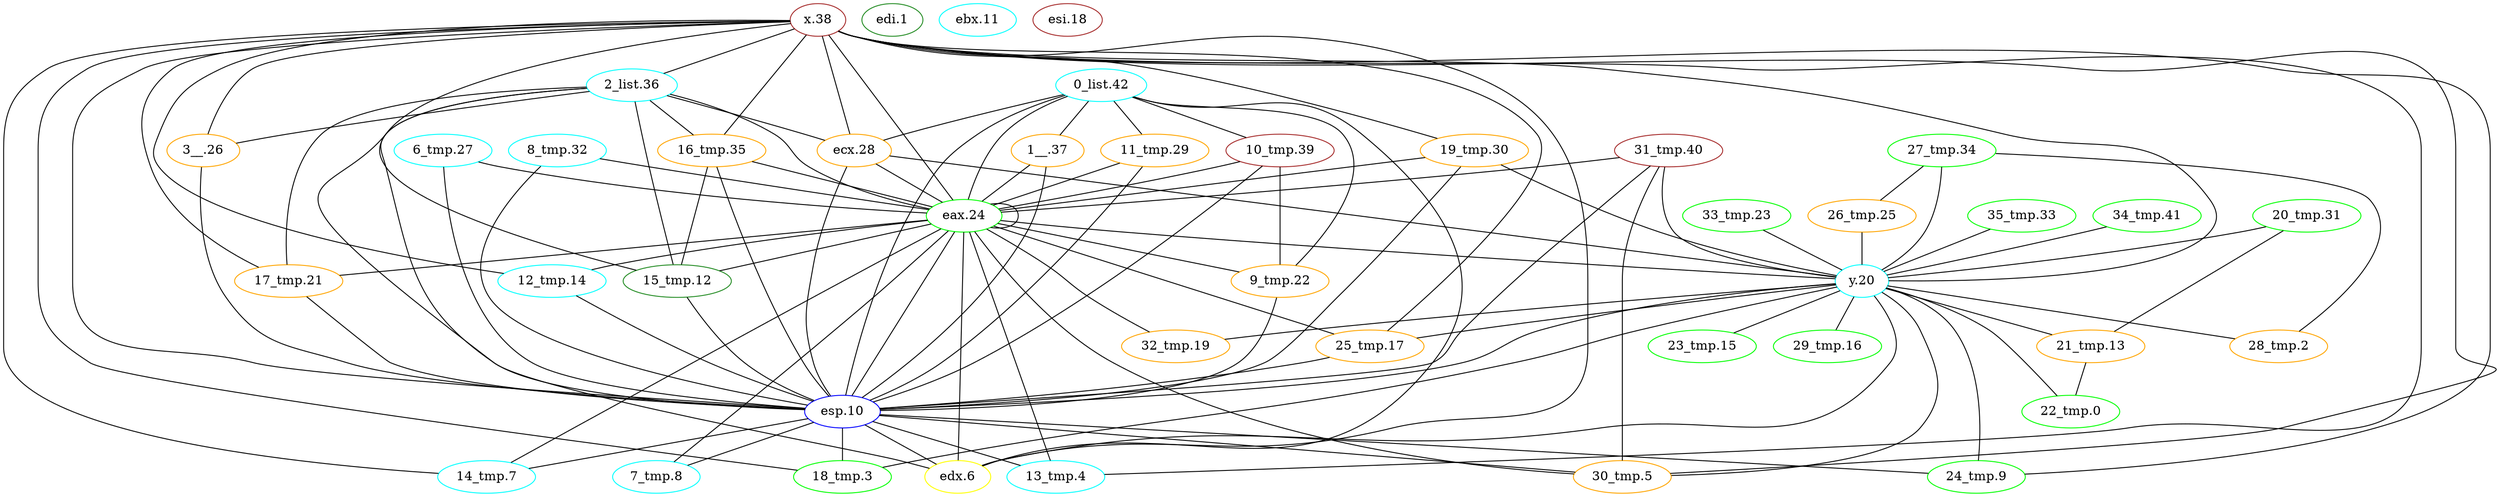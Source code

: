 graph {
"22_tmp"[color=green,label="22_tmp.0"]
"edi"[color=forestgreen,label="edi.1"]
"28_tmp"[color=orange,label="28_tmp.2"]
"18_tmp"[color=green,label="18_tmp.3"]
"13_tmp"[color=cyan,label="13_tmp.4"]
"30_tmp"[color=orange,label="30_tmp.5"]
"edx"[color=yellow,label="edx.6"]
"14_tmp"[color=cyan,label="14_tmp.7"]
"7_tmp"[color=cyan,label="7_tmp.8"]
"24_tmp"[color=green,label="24_tmp.9"]
"esp"[color=blue,label="esp.10"]
"ebx"[color=cyan,label="ebx.11"]
"15_tmp"[color=forestgreen,label="15_tmp.12"]
"21_tmp"[color=orange,label="21_tmp.13"]
"12_tmp"[color=cyan,label="12_tmp.14"]
"23_tmp"[color=green,label="23_tmp.15"]
"29_tmp"[color=green,label="29_tmp.16"]
"25_tmp"[color=orange,label="25_tmp.17"]
"esi"[color=brown,label="esi.18"]
"32_tmp"[color=orange,label="32_tmp.19"]
"y"[color=cyan,label="y.20"]
"17_tmp"[color=orange,label="17_tmp.21"]
"9_tmp"[color=orange,label="9_tmp.22"]
"33_tmp"[color=green,label="33_tmp.23"]
"eax"[color=green,label="eax.24"]
"26_tmp"[color=orange,label="26_tmp.25"]
"3__"[color=orange,label="3__.26"]
"6_tmp"[color=cyan,label="6_tmp.27"]
"ecx"[color=orange,label="ecx.28"]
"11_tmp"[color=orange,label="11_tmp.29"]
"19_tmp"[color=orange,label="19_tmp.30"]
"20_tmp"[color=green,label="20_tmp.31"]
"8_tmp"[color=cyan,label="8_tmp.32"]
"35_tmp"[color=green,label="35_tmp.33"]
"27_tmp"[color=green,label="27_tmp.34"]
"16_tmp"[color=orange,label="16_tmp.35"]
"2_list"[color=cyan,label="2_list.36"]
"1__"[color=orange,label="1__.37"]
"x"[color=brown,label="x.38"]
"10_tmp"[color=brown,label="10_tmp.39"]
"31_tmp"[color=brown,label="31_tmp.40"]
"34_tmp"[color=green,label="34_tmp.41"]
"0_list"[color=cyan,label="0_list.42"]

"eax" -- "17_tmp"
"0_list" -- "edx"
"ecx" -- "esp"
"26_tmp" -- "y"
"9_tmp" -- "esp"
"19_tmp" -- "esp"
"19_tmp" -- "eax"
"2_list" -- "15_tmp"
"y" -- "30_tmp"
"eax" -- "y"
"0_list" -- "10_tmp"
"31_tmp" -- "eax"
"31_tmp" -- "30_tmp"
"eax" -- "12_tmp"
"x" -- "eax"
"0_list" -- "esp"
"esp" -- "14_tmp"
"eax" -- "esp"
"15_tmp" -- "esp"
"19_tmp" -- "y"
"27_tmp" -- "26_tmp"
"25_tmp" -- "esp"
"10_tmp" -- "eax"
"ecx" -- "y"
"0_list" -- "11_tmp"
"21_tmp" -- "22_tmp"
"11_tmp" -- "eax"
"16_tmp" -- "esp"
"esp" -- "13_tmp"
"8_tmp" -- "eax"
"34_tmp" -- "y"
"eax" -- "9_tmp"
"20_tmp" -- "y"
"8_tmp" -- "esp"
"esp" -- "7_tmp"
"35_tmp" -- "y"
"x" -- "12_tmp"
"x" -- "15_tmp"
"esp" -- "18_tmp"
"y" -- "22_tmp"
"6_tmp" -- "eax"
"1__" -- "esp"
"esp" -- "24_tmp"
"y" -- "32_tmp"
"esp" -- "30_tmp"
"10_tmp" -- "esp"
"2_list" -- "3__"
"eax" -- "32_tmp"
"0_list" -- "9_tmp"
"x" -- "14_tmp"
"0_list" -- "eax"
"eax" -- "25_tmp"
"y" -- "23_tmp"
"eax" -- "eax"
"eax" -- "14_tmp"
"y" -- "28_tmp"
"esp" -- "edx"
"3__" -- "esp"
"y" -- "edx"
"x" -- "edx"
"y" -- "18_tmp"
"x" -- "25_tmp"
"eax" -- "30_tmp"
"x" -- "16_tmp"
"16_tmp" -- "eax"
"6_tmp" -- "esp"
"0_list" -- "1__"
"y" -- "29_tmp"
"11_tmp" -- "esp"
"x" -- "ecx"
"1__" -- "eax"
"x" -- "y"
"2_list" -- "eax"
"2_list" -- "17_tmp"
"33_tmp" -- "y"
"16_tmp" -- "15_tmp"
"17_tmp" -- "esp"
"eax" -- "edx"
"x" -- "19_tmp"
"x" -- "17_tmp"
"31_tmp" -- "y"
"27_tmp" -- "28_tmp"
"12_tmp" -- "esp"
"y" -- "24_tmp"
"y" -- "21_tmp"
"x" -- "esp"
"20_tmp" -- "21_tmp"
"0_list" -- "ecx"
"10_tmp" -- "9_tmp"
"eax" -- "13_tmp"
"x" -- "13_tmp"
"31_tmp" -- "esp"
"ecx" -- "eax"
"2_list" -- "esp"
"2_list" -- "ecx"
"eax" -- "7_tmp"
"x" -- "2_list"
"y" -- "esp"
"eax" -- "15_tmp"
"x" -- "24_tmp"
"x" -- "30_tmp"
"27_tmp" -- "y"
"x" -- "3__"
"2_list" -- "edx"
"2_list" -- "16_tmp"
"x" -- "18_tmp"
"y" -- "25_tmp"
}

